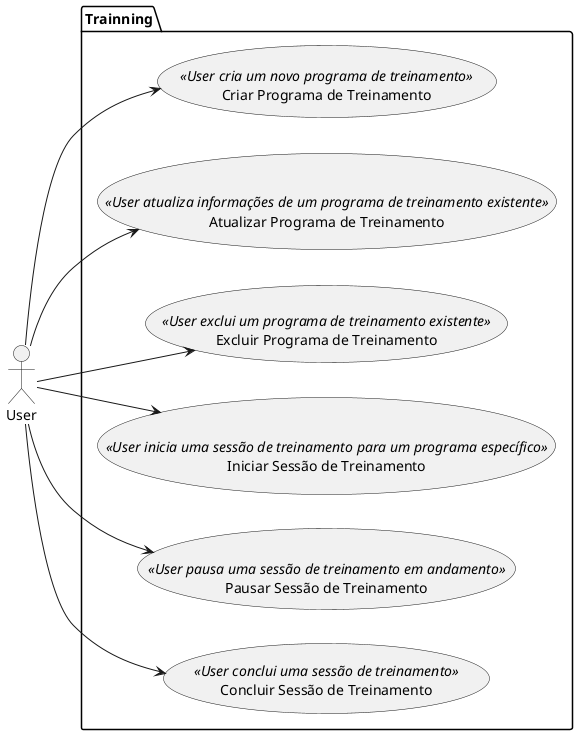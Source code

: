 @startuml
left to right direction

actor User as u

package "Trainning" {
  usecase "Criar Programa de Treinamento" as UC1 <<User cria um novo programa de treinamento>>

  usecase "Atualizar Programa de Treinamento" as UC2 <<User atualiza informações de um programa de treinamento existente>>

  usecase "Excluir Programa de Treinamento" as UC3 <<User exclui um programa de treinamento existente>>


  usecase "Iniciar Sessão de Treinamento" as UC4 <<User inicia uma sessão de treinamento para um programa específico>>

  usecase "Pausar Sessão de Treinamento" as UC5 <<User pausa uma sessão de treinamento em andamento>>

  usecase "Concluir Sessão de Treinamento" as UC6 <<User conclui uma sessão de treinamento>>

}

u --> UC1
u --> UC2
u --> UC3
u --> UC4
u --> UC5
u --> UC6


@enduml
